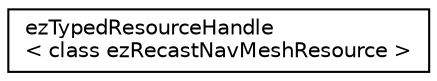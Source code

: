 digraph "Graphical Class Hierarchy"
{
 // LATEX_PDF_SIZE
  edge [fontname="Helvetica",fontsize="10",labelfontname="Helvetica",labelfontsize="10"];
  node [fontname="Helvetica",fontsize="10",shape=record];
  rankdir="LR";
  Node0 [label="ezTypedResourceHandle\l\< class ezRecastNavMeshResource \>",height=0.2,width=0.4,color="black", fillcolor="white", style="filled",URL="$d3/dd7/classez_typed_resource_handle.htm",tooltip=" "];
}
